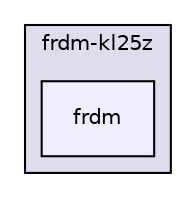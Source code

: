 digraph "boardkit/frdm-kl25z/frdm" {
  compound=true
  node [ fontsize="10", fontname="Helvetica"];
  edge [ labelfontsize="10", labelfontname="Helvetica"];
  subgraph clusterdir_f2aadd68a764bb6133fbd87649d632b2 {
    graph [ bgcolor="#ddddee", pencolor="black", label="frdm-kl25z" fontname="Helvetica", fontsize="10", URL="dir_f2aadd68a764bb6133fbd87649d632b2.html"]
  dir_c65ec8d46555442672cae3bf87b01bd9 [shape=box, label="frdm", style="filled", fillcolor="#eeeeff", pencolor="black", URL="dir_c65ec8d46555442672cae3bf87b01bd9.html"];
  }
}
